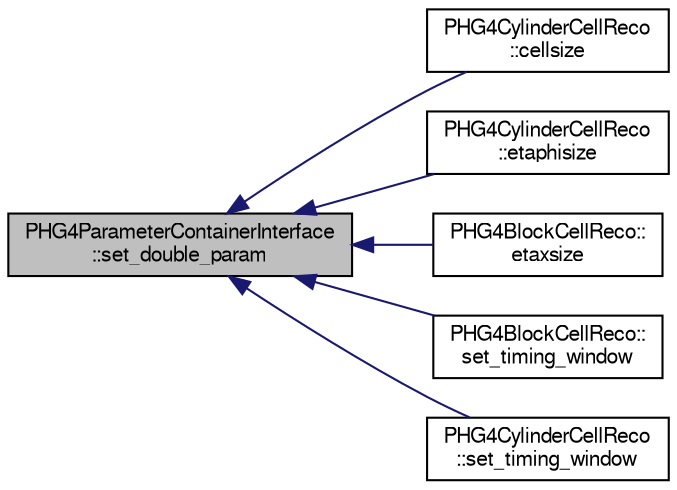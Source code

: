 digraph "PHG4ParameterContainerInterface::set_double_param"
{
  bgcolor="transparent";
  edge [fontname="FreeSans",fontsize="10",labelfontname="FreeSans",labelfontsize="10"];
  node [fontname="FreeSans",fontsize="10",shape=record];
  rankdir="LR";
  Node1 [label="PHG4ParameterContainerInterface\l::set_double_param",height=0.2,width=0.4,color="black", fillcolor="grey75", style="filled" fontcolor="black"];
  Node1 -> Node2 [dir="back",color="midnightblue",fontsize="10",style="solid",fontname="FreeSans"];
  Node2 [label="PHG4CylinderCellReco\l::cellsize",height=0.2,width=0.4,color="black",URL="$d5/dd0/classPHG4CylinderCellReco.html#a8e774e299dece3ffe63a748793c87cc1"];
  Node1 -> Node3 [dir="back",color="midnightblue",fontsize="10",style="solid",fontname="FreeSans"];
  Node3 [label="PHG4CylinderCellReco\l::etaphisize",height=0.2,width=0.4,color="black",URL="$d5/dd0/classPHG4CylinderCellReco.html#abbd15ecbd41cf3e68196cbcab1fd4e2c"];
  Node1 -> Node4 [dir="back",color="midnightblue",fontsize="10",style="solid",fontname="FreeSans"];
  Node4 [label="PHG4BlockCellReco::\letaxsize",height=0.2,width=0.4,color="black",URL="$df/d5e/classPHG4BlockCellReco.html#a5d39419017e6f11365c09ccd90c6b40e"];
  Node1 -> Node5 [dir="back",color="midnightblue",fontsize="10",style="solid",fontname="FreeSans"];
  Node5 [label="PHG4BlockCellReco::\lset_timing_window",height=0.2,width=0.4,color="black",URL="$df/d5e/classPHG4BlockCellReco.html#a813c41dc4a623c245426661905304e41"];
  Node1 -> Node6 [dir="back",color="midnightblue",fontsize="10",style="solid",fontname="FreeSans"];
  Node6 [label="PHG4CylinderCellReco\l::set_timing_window",height=0.2,width=0.4,color="black",URL="$d5/dd0/classPHG4CylinderCellReco.html#a2ab7baca05738b086177de3cea8928d1"];
}
